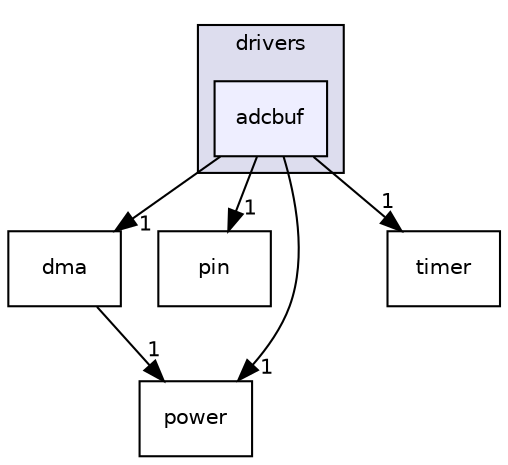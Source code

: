 digraph "adcbuf" {
  compound=true
  node [ fontsize="10", fontname="Helvetica"];
  edge [ labelfontsize="10", labelfontname="Helvetica"];
  subgraph clusterdir_3272f9f9556099c0b986cb38fa788482 {
    graph [ bgcolor="#ddddee", pencolor="black", label="drivers" fontname="Helvetica", fontsize="10", URL="dir_3272f9f9556099c0b986cb38fa788482.html"]
  dir_167c9a72bd38d897d1102afaa614df68 [shape=box, label="adcbuf", style="filled", fillcolor="#eeeeff", pencolor="black", URL="dir_167c9a72bd38d897d1102afaa614df68.html"];
  }
  dir_faa26ff6a90439e286b5ccb8d5b2fb36 [shape=box label="dma" URL="dir_faa26ff6a90439e286b5ccb8d5b2fb36.html"];
  dir_7c4554949c0096211eedfa2401574096 [shape=box label="pin" URL="dir_7c4554949c0096211eedfa2401574096.html"];
  dir_713349a703b82cb11d29835304e1f8ed [shape=box label="power" URL="dir_713349a703b82cb11d29835304e1f8ed.html"];
  dir_59ca07a14996ae5620376416dce42b2e [shape=box label="timer" URL="dir_59ca07a14996ae5620376416dce42b2e.html"];
  dir_faa26ff6a90439e286b5ccb8d5b2fb36->dir_713349a703b82cb11d29835304e1f8ed [headlabel="1", labeldistance=1.5 headhref="dir_000032_000024.html"];
  dir_167c9a72bd38d897d1102afaa614df68->dir_faa26ff6a90439e286b5ccb8d5b2fb36 [headlabel="1", labeldistance=1.5 headhref="dir_000005_000032.html"];
  dir_167c9a72bd38d897d1102afaa614df68->dir_7c4554949c0096211eedfa2401574096 [headlabel="1", labeldistance=1.5 headhref="dir_000005_000023.html"];
  dir_167c9a72bd38d897d1102afaa614df68->dir_713349a703b82cb11d29835304e1f8ed [headlabel="1", labeldistance=1.5 headhref="dir_000005_000024.html"];
  dir_167c9a72bd38d897d1102afaa614df68->dir_59ca07a14996ae5620376416dce42b2e [headlabel="1", labeldistance=1.5 headhref="dir_000005_000017.html"];
}
